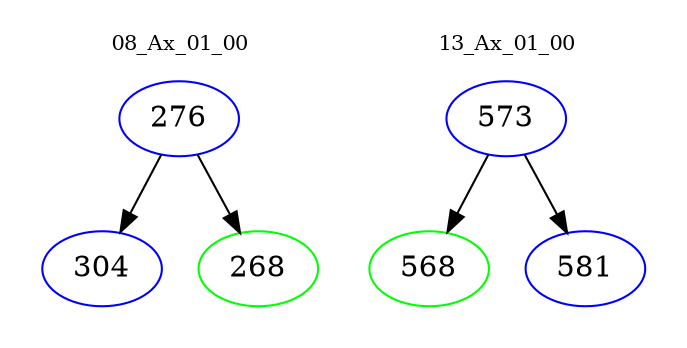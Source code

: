 digraph{
subgraph cluster_0 {
color = white
label = "08_Ax_01_00";
fontsize=10;
T0_276 [label="276", color="blue"]
T0_276 -> T0_304 [color="black"]
T0_304 [label="304", color="blue"]
T0_276 -> T0_268 [color="black"]
T0_268 [label="268", color="green"]
}
subgraph cluster_1 {
color = white
label = "13_Ax_01_00";
fontsize=10;
T1_573 [label="573", color="blue"]
T1_573 -> T1_568 [color="black"]
T1_568 [label="568", color="green"]
T1_573 -> T1_581 [color="black"]
T1_581 [label="581", color="blue"]
}
}
